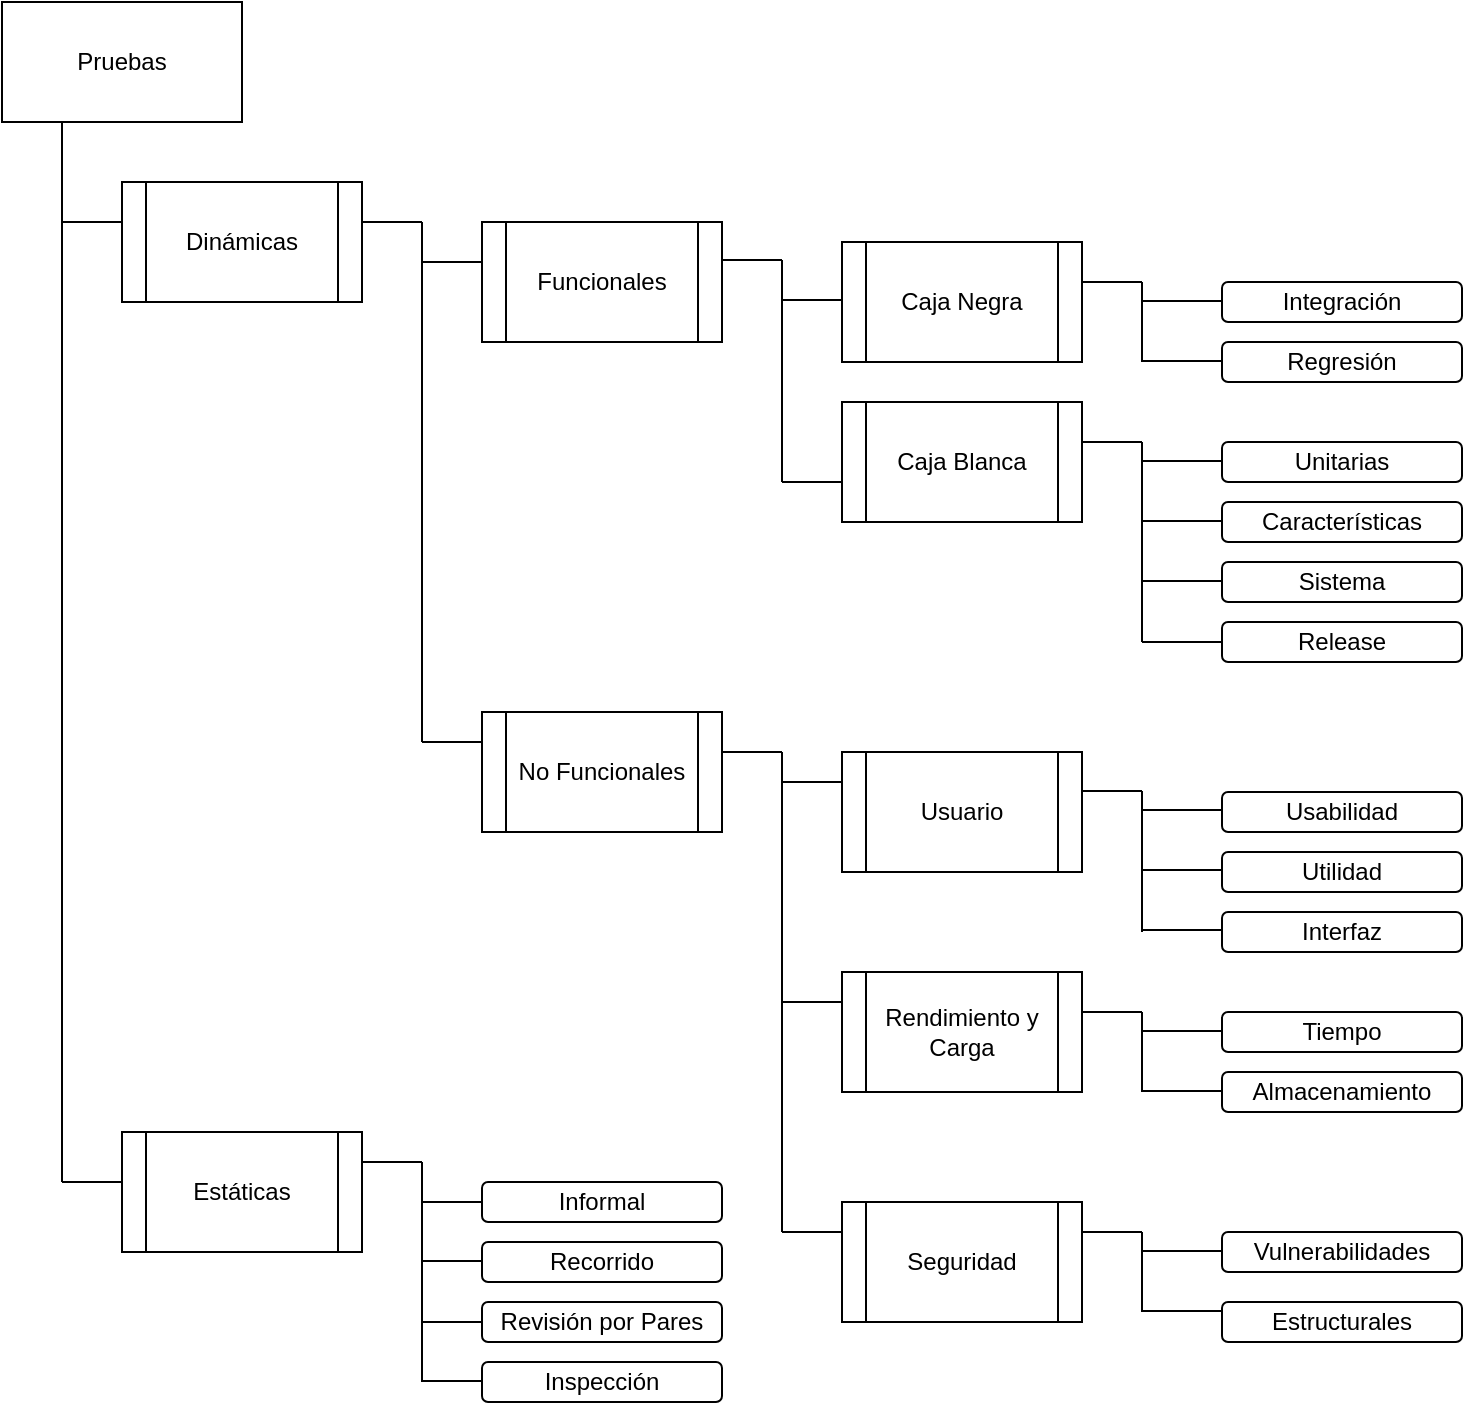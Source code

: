 <mxfile version="13.7.5" type="github">
  <diagram id="ag31TBzWVmehe0swHWCa" name="Page-1">
    <mxGraphModel dx="868" dy="482" grid="1" gridSize="10" guides="1" tooltips="1" connect="1" arrows="1" fold="1" page="1" pageScale="1" pageWidth="827" pageHeight="1169" math="0" shadow="0">
      <root>
        <mxCell id="0" />
        <mxCell id="1" parent="0" />
        <mxCell id="8ToS3XMhVvt4_bzm8dgS-1" value="Pruebas" style="rounded=0;whiteSpace=wrap;html=1;" parent="1" vertex="1">
          <mxGeometry x="70" y="50" width="120" height="60" as="geometry" />
        </mxCell>
        <mxCell id="8ToS3XMhVvt4_bzm8dgS-2" value="Funcionales" style="shape=process;whiteSpace=wrap;html=1;backgroundOutline=1;" parent="1" vertex="1">
          <mxGeometry x="310" y="160" width="120" height="60" as="geometry" />
        </mxCell>
        <mxCell id="8ToS3XMhVvt4_bzm8dgS-3" value="Usuario" style="shape=process;whiteSpace=wrap;html=1;backgroundOutline=1;" parent="1" vertex="1">
          <mxGeometry x="490" y="425" width="120" height="60" as="geometry" />
        </mxCell>
        <mxCell id="8ToS3XMhVvt4_bzm8dgS-4" value="Rendimiento y Carga" style="shape=process;whiteSpace=wrap;html=1;backgroundOutline=1;" parent="1" vertex="1">
          <mxGeometry x="490" y="535" width="120" height="60" as="geometry" />
        </mxCell>
        <mxCell id="8ToS3XMhVvt4_bzm8dgS-5" value="Seguridad" style="shape=process;whiteSpace=wrap;html=1;backgroundOutline=1;" parent="1" vertex="1">
          <mxGeometry x="490" y="650" width="120" height="60" as="geometry" />
        </mxCell>
        <mxCell id="8ToS3XMhVvt4_bzm8dgS-6" value="" style="endArrow=none;html=1;entryX=0.25;entryY=1;entryDx=0;entryDy=0;" parent="1" target="8ToS3XMhVvt4_bzm8dgS-1" edge="1">
          <mxGeometry width="50" height="50" relative="1" as="geometry">
            <mxPoint x="100" y="640" as="sourcePoint" />
            <mxPoint x="440" y="190" as="targetPoint" />
            <Array as="points">
              <mxPoint x="100" y="280" />
            </Array>
          </mxGeometry>
        </mxCell>
        <mxCell id="8ToS3XMhVvt4_bzm8dgS-7" value="" style="endArrow=none;html=1;" parent="1" edge="1">
          <mxGeometry width="50" height="50" relative="1" as="geometry">
            <mxPoint x="280" y="180" as="sourcePoint" />
            <mxPoint x="310" y="180" as="targetPoint" />
          </mxGeometry>
        </mxCell>
        <mxCell id="8ToS3XMhVvt4_bzm8dgS-8" value="" style="endArrow=none;html=1;entryX=0;entryY=0.25;entryDx=0;entryDy=0;" parent="1" target="8ToS3XMhVvt4_bzm8dgS-3" edge="1">
          <mxGeometry width="50" height="50" relative="1" as="geometry">
            <mxPoint x="460" y="440" as="sourcePoint" />
            <mxPoint x="800" y="395" as="targetPoint" />
          </mxGeometry>
        </mxCell>
        <mxCell id="8ToS3XMhVvt4_bzm8dgS-9" value="" style="endArrow=none;html=1;entryX=0;entryY=0.25;entryDx=0;entryDy=0;" parent="1" target="8ToS3XMhVvt4_bzm8dgS-4" edge="1">
          <mxGeometry width="50" height="50" relative="1" as="geometry">
            <mxPoint x="460" y="550" as="sourcePoint" />
            <mxPoint x="800" y="425" as="targetPoint" />
          </mxGeometry>
        </mxCell>
        <mxCell id="8ToS3XMhVvt4_bzm8dgS-10" value="" style="endArrow=none;html=1;entryX=0;entryY=0.25;entryDx=0;entryDy=0;" parent="1" target="8ToS3XMhVvt4_bzm8dgS-5" edge="1">
          <mxGeometry width="50" height="50" relative="1" as="geometry">
            <mxPoint x="460" y="665" as="sourcePoint" />
            <mxPoint x="800" y="460" as="targetPoint" />
          </mxGeometry>
        </mxCell>
        <mxCell id="8ToS3XMhVvt4_bzm8dgS-11" value="Usabilidad" style="rounded=1;whiteSpace=wrap;html=1;" parent="1" vertex="1">
          <mxGeometry x="680" y="445" width="120" height="20" as="geometry" />
        </mxCell>
        <mxCell id="8ToS3XMhVvt4_bzm8dgS-12" value="Utilidad" style="rounded=1;whiteSpace=wrap;html=1;" parent="1" vertex="1">
          <mxGeometry x="680" y="475" width="120" height="20" as="geometry" />
        </mxCell>
        <mxCell id="8ToS3XMhVvt4_bzm8dgS-13" value="Interfaz" style="rounded=1;whiteSpace=wrap;html=1;" parent="1" vertex="1">
          <mxGeometry x="680" y="505" width="120" height="20" as="geometry" />
        </mxCell>
        <mxCell id="8ToS3XMhVvt4_bzm8dgS-14" value="Unitarias" style="rounded=1;whiteSpace=wrap;html=1;" parent="1" vertex="1">
          <mxGeometry x="680" y="270" width="120" height="20" as="geometry" />
        </mxCell>
        <mxCell id="8ToS3XMhVvt4_bzm8dgS-15" value="Características" style="rounded=1;whiteSpace=wrap;html=1;" parent="1" vertex="1">
          <mxGeometry x="680" y="300" width="120" height="20" as="geometry" />
        </mxCell>
        <mxCell id="8ToS3XMhVvt4_bzm8dgS-16" value="Sistema" style="rounded=1;whiteSpace=wrap;html=1;" parent="1" vertex="1">
          <mxGeometry x="680" y="330" width="120" height="20" as="geometry" />
        </mxCell>
        <mxCell id="8ToS3XMhVvt4_bzm8dgS-17" value="Release" style="rounded=1;whiteSpace=wrap;html=1;" parent="1" vertex="1">
          <mxGeometry x="680" y="360" width="120" height="20" as="geometry" />
        </mxCell>
        <mxCell id="8ToS3XMhVvt4_bzm8dgS-20" value="" style="endArrow=none;html=1;" parent="1" edge="1">
          <mxGeometry width="50" height="50" relative="1" as="geometry">
            <mxPoint x="640" y="370" as="sourcePoint" />
            <mxPoint x="640" y="270" as="targetPoint" />
          </mxGeometry>
        </mxCell>
        <mxCell id="8ToS3XMhVvt4_bzm8dgS-21" value="" style="endArrow=none;html=1;entryX=0;entryY=0.5;entryDx=0;entryDy=0;" parent="1" target="8ToS3XMhVvt4_bzm8dgS-17" edge="1">
          <mxGeometry width="50" height="50" relative="1" as="geometry">
            <mxPoint x="640" y="370" as="sourcePoint" />
            <mxPoint x="610" y="360" as="targetPoint" />
          </mxGeometry>
        </mxCell>
        <mxCell id="8ToS3XMhVvt4_bzm8dgS-22" value="" style="endArrow=none;html=1;entryX=0;entryY=0.5;entryDx=0;entryDy=0;" parent="1" edge="1">
          <mxGeometry width="50" height="50" relative="1" as="geometry">
            <mxPoint x="640" y="309.5" as="sourcePoint" />
            <mxPoint x="680" y="309.5" as="targetPoint" />
          </mxGeometry>
        </mxCell>
        <mxCell id="8ToS3XMhVvt4_bzm8dgS-23" value="" style="endArrow=none;html=1;entryX=0;entryY=0.5;entryDx=0;entryDy=0;" parent="1" edge="1">
          <mxGeometry width="50" height="50" relative="1" as="geometry">
            <mxPoint x="640" y="339.5" as="sourcePoint" />
            <mxPoint x="680" y="339.5" as="targetPoint" />
          </mxGeometry>
        </mxCell>
        <mxCell id="8ToS3XMhVvt4_bzm8dgS-24" value="" style="endArrow=none;html=1;entryX=0;entryY=0.5;entryDx=0;entryDy=0;" parent="1" edge="1">
          <mxGeometry width="50" height="50" relative="1" as="geometry">
            <mxPoint x="640" y="279.5" as="sourcePoint" />
            <mxPoint x="680" y="279.5" as="targetPoint" />
          </mxGeometry>
        </mxCell>
        <mxCell id="8ToS3XMhVvt4_bzm8dgS-25" value="" style="endArrow=none;html=1;" parent="1" edge="1">
          <mxGeometry width="50" height="50" relative="1" as="geometry">
            <mxPoint x="610" y="270" as="sourcePoint" />
            <mxPoint x="640" y="270" as="targetPoint" />
          </mxGeometry>
        </mxCell>
        <mxCell id="8ToS3XMhVvt4_bzm8dgS-26" value="" style="endArrow=none;html=1;" parent="1" edge="1">
          <mxGeometry width="50" height="50" relative="1" as="geometry">
            <mxPoint x="640" y="515" as="sourcePoint" />
            <mxPoint x="640" y="444.5" as="targetPoint" />
          </mxGeometry>
        </mxCell>
        <mxCell id="8ToS3XMhVvt4_bzm8dgS-28" value="" style="endArrow=none;html=1;entryX=0;entryY=0.5;entryDx=0;entryDy=0;" parent="1" edge="1">
          <mxGeometry width="50" height="50" relative="1" as="geometry">
            <mxPoint x="640" y="484" as="sourcePoint" />
            <mxPoint x="680" y="484" as="targetPoint" />
          </mxGeometry>
        </mxCell>
        <mxCell id="8ToS3XMhVvt4_bzm8dgS-29" value="" style="endArrow=none;html=1;entryX=0;entryY=0.5;entryDx=0;entryDy=0;" parent="1" edge="1">
          <mxGeometry width="50" height="50" relative="1" as="geometry">
            <mxPoint x="640" y="514" as="sourcePoint" />
            <mxPoint x="680" y="514" as="targetPoint" />
          </mxGeometry>
        </mxCell>
        <mxCell id="8ToS3XMhVvt4_bzm8dgS-30" value="" style="endArrow=none;html=1;entryX=0;entryY=0.5;entryDx=0;entryDy=0;" parent="1" edge="1">
          <mxGeometry width="50" height="50" relative="1" as="geometry">
            <mxPoint x="640" y="454" as="sourcePoint" />
            <mxPoint x="680" y="454" as="targetPoint" />
          </mxGeometry>
        </mxCell>
        <mxCell id="8ToS3XMhVvt4_bzm8dgS-31" value="" style="endArrow=none;html=1;" parent="1" edge="1">
          <mxGeometry width="50" height="50" relative="1" as="geometry">
            <mxPoint x="610" y="444.5" as="sourcePoint" />
            <mxPoint x="640" y="444.5" as="targetPoint" />
          </mxGeometry>
        </mxCell>
        <mxCell id="8ToS3XMhVvt4_bzm8dgS-32" value="" style="endArrow=none;html=1;" parent="1" edge="1">
          <mxGeometry width="50" height="50" relative="1" as="geometry">
            <mxPoint x="640" y="595" as="sourcePoint" />
            <mxPoint x="640" y="555" as="targetPoint" />
          </mxGeometry>
        </mxCell>
        <mxCell id="8ToS3XMhVvt4_bzm8dgS-33" value="" style="endArrow=none;html=1;entryX=0;entryY=0.5;entryDx=0;entryDy=0;" parent="1" edge="1">
          <mxGeometry width="50" height="50" relative="1" as="geometry">
            <mxPoint x="640" y="594.5" as="sourcePoint" />
            <mxPoint x="680" y="594.5" as="targetPoint" />
          </mxGeometry>
        </mxCell>
        <mxCell id="8ToS3XMhVvt4_bzm8dgS-35" value="" style="endArrow=none;html=1;entryX=0;entryY=0.5;entryDx=0;entryDy=0;" parent="1" edge="1">
          <mxGeometry width="50" height="50" relative="1" as="geometry">
            <mxPoint x="640" y="564.5" as="sourcePoint" />
            <mxPoint x="680" y="564.5" as="targetPoint" />
          </mxGeometry>
        </mxCell>
        <mxCell id="8ToS3XMhVvt4_bzm8dgS-36" value="" style="endArrow=none;html=1;" parent="1" edge="1">
          <mxGeometry width="50" height="50" relative="1" as="geometry">
            <mxPoint x="610" y="555" as="sourcePoint" />
            <mxPoint x="640" y="555" as="targetPoint" />
          </mxGeometry>
        </mxCell>
        <mxCell id="8ToS3XMhVvt4_bzm8dgS-37" value="Tiempo" style="rounded=1;whiteSpace=wrap;html=1;" parent="1" vertex="1">
          <mxGeometry x="680" y="555" width="120" height="20" as="geometry" />
        </mxCell>
        <mxCell id="8ToS3XMhVvt4_bzm8dgS-38" value="Almacenamiento" style="rounded=1;whiteSpace=wrap;html=1;" parent="1" vertex="1">
          <mxGeometry x="680" y="585" width="120" height="20" as="geometry" />
        </mxCell>
        <mxCell id="8ToS3XMhVvt4_bzm8dgS-43" value="" style="endArrow=none;html=1;" parent="1" edge="1">
          <mxGeometry width="50" height="50" relative="1" as="geometry">
            <mxPoint x="640" y="705" as="sourcePoint" />
            <mxPoint x="640" y="665" as="targetPoint" />
          </mxGeometry>
        </mxCell>
        <mxCell id="8ToS3XMhVvt4_bzm8dgS-44" value="" style="endArrow=none;html=1;entryX=0;entryY=0.5;entryDx=0;entryDy=0;" parent="1" edge="1">
          <mxGeometry width="50" height="50" relative="1" as="geometry">
            <mxPoint x="640" y="704.5" as="sourcePoint" />
            <mxPoint x="680" y="704.5" as="targetPoint" />
          </mxGeometry>
        </mxCell>
        <mxCell id="8ToS3XMhVvt4_bzm8dgS-46" value="" style="endArrow=none;html=1;entryX=0;entryY=0.5;entryDx=0;entryDy=0;" parent="1" edge="1">
          <mxGeometry width="50" height="50" relative="1" as="geometry">
            <mxPoint x="640" y="674.5" as="sourcePoint" />
            <mxPoint x="680" y="674.5" as="targetPoint" />
          </mxGeometry>
        </mxCell>
        <mxCell id="8ToS3XMhVvt4_bzm8dgS-47" value="" style="endArrow=none;html=1;" parent="1" edge="1">
          <mxGeometry width="50" height="50" relative="1" as="geometry">
            <mxPoint x="610" y="665" as="sourcePoint" />
            <mxPoint x="640" y="665" as="targetPoint" />
          </mxGeometry>
        </mxCell>
        <mxCell id="8ToS3XMhVvt4_bzm8dgS-48" value="Vulnerabilidades" style="rounded=1;whiteSpace=wrap;html=1;" parent="1" vertex="1">
          <mxGeometry x="680" y="665" width="120" height="20" as="geometry" />
        </mxCell>
        <mxCell id="8ToS3XMhVvt4_bzm8dgS-49" value="Estructurales" style="rounded=1;whiteSpace=wrap;html=1;" parent="1" vertex="1">
          <mxGeometry x="680" y="700" width="120" height="20" as="geometry" />
        </mxCell>
        <mxCell id="TCelnB1vP8rf5ZCOM79W-1" value="No Funcionales" style="shape=process;whiteSpace=wrap;html=1;backgroundOutline=1;" vertex="1" parent="1">
          <mxGeometry x="310" y="405" width="120" height="60" as="geometry" />
        </mxCell>
        <mxCell id="TCelnB1vP8rf5ZCOM79W-2" value="" style="endArrow=none;html=1;" edge="1" parent="1">
          <mxGeometry width="50" height="50" relative="1" as="geometry">
            <mxPoint x="430" y="425" as="sourcePoint" />
            <mxPoint x="460" y="425" as="targetPoint" />
          </mxGeometry>
        </mxCell>
        <mxCell id="TCelnB1vP8rf5ZCOM79W-3" value="" style="endArrow=none;html=1;" edge="1" parent="1">
          <mxGeometry width="50" height="50" relative="1" as="geometry">
            <mxPoint x="460" y="665" as="sourcePoint" />
            <mxPoint x="460" y="425" as="targetPoint" />
          </mxGeometry>
        </mxCell>
        <mxCell id="TCelnB1vP8rf5ZCOM79W-4" value="" style="endArrow=none;html=1;" edge="1" parent="1">
          <mxGeometry width="50" height="50" relative="1" as="geometry">
            <mxPoint x="280" y="420" as="sourcePoint" />
            <mxPoint x="310" y="420" as="targetPoint" />
          </mxGeometry>
        </mxCell>
        <mxCell id="TCelnB1vP8rf5ZCOM79W-5" value="Dinámicas" style="shape=process;whiteSpace=wrap;html=1;backgroundOutline=1;" vertex="1" parent="1">
          <mxGeometry x="130" y="140" width="120" height="60" as="geometry" />
        </mxCell>
        <mxCell id="TCelnB1vP8rf5ZCOM79W-6" value="" style="endArrow=none;html=1;" edge="1" parent="1">
          <mxGeometry width="50" height="50" relative="1" as="geometry">
            <mxPoint x="100" y="160" as="sourcePoint" />
            <mxPoint x="130" y="160" as="targetPoint" />
          </mxGeometry>
        </mxCell>
        <mxCell id="TCelnB1vP8rf5ZCOM79W-7" value="" style="endArrow=none;html=1;" edge="1" parent="1">
          <mxGeometry width="50" height="50" relative="1" as="geometry">
            <mxPoint x="280" y="420" as="sourcePoint" />
            <mxPoint x="280" y="160" as="targetPoint" />
          </mxGeometry>
        </mxCell>
        <mxCell id="TCelnB1vP8rf5ZCOM79W-8" value="" style="endArrow=none;html=1;" edge="1" parent="1">
          <mxGeometry width="50" height="50" relative="1" as="geometry">
            <mxPoint x="250" y="160" as="sourcePoint" />
            <mxPoint x="280" y="160" as="targetPoint" />
          </mxGeometry>
        </mxCell>
        <mxCell id="TCelnB1vP8rf5ZCOM79W-9" value="Estáticas" style="shape=process;whiteSpace=wrap;html=1;backgroundOutline=1;" vertex="1" parent="1">
          <mxGeometry x="130" y="615" width="120" height="60" as="geometry" />
        </mxCell>
        <mxCell id="TCelnB1vP8rf5ZCOM79W-10" value="" style="endArrow=none;html=1;" edge="1" parent="1">
          <mxGeometry width="50" height="50" relative="1" as="geometry">
            <mxPoint x="100" y="640" as="sourcePoint" />
            <mxPoint x="130" y="640" as="targetPoint" />
          </mxGeometry>
        </mxCell>
        <mxCell id="TCelnB1vP8rf5ZCOM79W-11" value="" style="endArrow=none;html=1;" edge="1" parent="1">
          <mxGeometry width="50" height="50" relative="1" as="geometry">
            <mxPoint x="280" y="650" as="sourcePoint" />
            <mxPoint x="310" y="650" as="targetPoint" />
          </mxGeometry>
        </mxCell>
        <mxCell id="TCelnB1vP8rf5ZCOM79W-12" value="" style="endArrow=none;html=1;" edge="1" parent="1">
          <mxGeometry width="50" height="50" relative="1" as="geometry">
            <mxPoint x="280" y="679.5" as="sourcePoint" />
            <mxPoint x="310" y="679.5" as="targetPoint" />
          </mxGeometry>
        </mxCell>
        <mxCell id="TCelnB1vP8rf5ZCOM79W-13" value="" style="endArrow=none;html=1;" edge="1" parent="1">
          <mxGeometry width="50" height="50" relative="1" as="geometry">
            <mxPoint x="280" y="740" as="sourcePoint" />
            <mxPoint x="280" y="630" as="targetPoint" />
          </mxGeometry>
        </mxCell>
        <mxCell id="TCelnB1vP8rf5ZCOM79W-14" value="" style="endArrow=none;html=1;" edge="1" parent="1">
          <mxGeometry width="50" height="50" relative="1" as="geometry">
            <mxPoint x="250" y="630" as="sourcePoint" />
            <mxPoint x="280" y="630" as="targetPoint" />
          </mxGeometry>
        </mxCell>
        <mxCell id="TCelnB1vP8rf5ZCOM79W-15" value="Informal" style="rounded=1;whiteSpace=wrap;html=1;" vertex="1" parent="1">
          <mxGeometry x="310" y="640" width="120" height="20" as="geometry" />
        </mxCell>
        <mxCell id="TCelnB1vP8rf5ZCOM79W-16" value="Recorrido" style="rounded=1;whiteSpace=wrap;html=1;" vertex="1" parent="1">
          <mxGeometry x="310" y="670" width="120" height="20" as="geometry" />
        </mxCell>
        <mxCell id="TCelnB1vP8rf5ZCOM79W-17" value="" style="endArrow=none;html=1;" edge="1" parent="1">
          <mxGeometry width="50" height="50" relative="1" as="geometry">
            <mxPoint x="280" y="710" as="sourcePoint" />
            <mxPoint x="310" y="710" as="targetPoint" />
          </mxGeometry>
        </mxCell>
        <mxCell id="TCelnB1vP8rf5ZCOM79W-18" value="" style="endArrow=none;html=1;" edge="1" parent="1">
          <mxGeometry width="50" height="50" relative="1" as="geometry">
            <mxPoint x="280" y="739.5" as="sourcePoint" />
            <mxPoint x="310" y="739.5" as="targetPoint" />
          </mxGeometry>
        </mxCell>
        <mxCell id="TCelnB1vP8rf5ZCOM79W-19" value="Revisión por Pares" style="rounded=1;whiteSpace=wrap;html=1;" vertex="1" parent="1">
          <mxGeometry x="310" y="700" width="120" height="20" as="geometry" />
        </mxCell>
        <mxCell id="TCelnB1vP8rf5ZCOM79W-20" value="Inspección" style="rounded=1;whiteSpace=wrap;html=1;" vertex="1" parent="1">
          <mxGeometry x="310" y="730" width="120" height="20" as="geometry" />
        </mxCell>
        <mxCell id="TCelnB1vP8rf5ZCOM79W-22" value="" style="endArrow=none;html=1;" edge="1" parent="1">
          <mxGeometry width="50" height="50" relative="1" as="geometry">
            <mxPoint x="460" y="199" as="sourcePoint" />
            <mxPoint x="490" y="199" as="targetPoint" />
          </mxGeometry>
        </mxCell>
        <mxCell id="TCelnB1vP8rf5ZCOM79W-23" value="" style="endArrow=none;html=1;" edge="1" parent="1">
          <mxGeometry width="50" height="50" relative="1" as="geometry">
            <mxPoint x="460" y="290" as="sourcePoint" />
            <mxPoint x="490" y="290" as="targetPoint" />
          </mxGeometry>
        </mxCell>
        <mxCell id="TCelnB1vP8rf5ZCOM79W-24" value="" style="endArrow=none;html=1;" edge="1" parent="1">
          <mxGeometry width="50" height="50" relative="1" as="geometry">
            <mxPoint x="460" y="290" as="sourcePoint" />
            <mxPoint x="460" y="179" as="targetPoint" />
          </mxGeometry>
        </mxCell>
        <mxCell id="TCelnB1vP8rf5ZCOM79W-25" value="" style="endArrow=none;html=1;" edge="1" parent="1">
          <mxGeometry width="50" height="50" relative="1" as="geometry">
            <mxPoint x="430" y="179" as="sourcePoint" />
            <mxPoint x="460" y="179" as="targetPoint" />
          </mxGeometry>
        </mxCell>
        <mxCell id="TCelnB1vP8rf5ZCOM79W-27" value="Caja Negra" style="shape=process;whiteSpace=wrap;html=1;backgroundOutline=1;" vertex="1" parent="1">
          <mxGeometry x="490" y="170" width="120" height="60" as="geometry" />
        </mxCell>
        <mxCell id="TCelnB1vP8rf5ZCOM79W-28" value="Caja Blanca" style="shape=process;whiteSpace=wrap;html=1;backgroundOutline=1;" vertex="1" parent="1">
          <mxGeometry x="490" y="250" width="120" height="60" as="geometry" />
        </mxCell>
        <mxCell id="TCelnB1vP8rf5ZCOM79W-29" value="Integración" style="rounded=1;whiteSpace=wrap;html=1;" vertex="1" parent="1">
          <mxGeometry x="680" y="190" width="120" height="20" as="geometry" />
        </mxCell>
        <mxCell id="TCelnB1vP8rf5ZCOM79W-30" value="Regresión" style="rounded=1;whiteSpace=wrap;html=1;" vertex="1" parent="1">
          <mxGeometry x="680" y="220" width="120" height="20" as="geometry" />
        </mxCell>
        <mxCell id="TCelnB1vP8rf5ZCOM79W-33" value="" style="endArrow=none;html=1;" edge="1" parent="1">
          <mxGeometry width="50" height="50" relative="1" as="geometry">
            <mxPoint x="640" y="230" as="sourcePoint" />
            <mxPoint x="640" y="190" as="targetPoint" />
          </mxGeometry>
        </mxCell>
        <mxCell id="TCelnB1vP8rf5ZCOM79W-35" value="" style="endArrow=none;html=1;entryX=0;entryY=0.5;entryDx=0;entryDy=0;" edge="1" parent="1">
          <mxGeometry width="50" height="50" relative="1" as="geometry">
            <mxPoint x="640" y="229.5" as="sourcePoint" />
            <mxPoint x="680" y="229.5" as="targetPoint" />
          </mxGeometry>
        </mxCell>
        <mxCell id="TCelnB1vP8rf5ZCOM79W-37" value="" style="endArrow=none;html=1;entryX=0;entryY=0.5;entryDx=0;entryDy=0;" edge="1" parent="1">
          <mxGeometry width="50" height="50" relative="1" as="geometry">
            <mxPoint x="640" y="199.5" as="sourcePoint" />
            <mxPoint x="680" y="199.5" as="targetPoint" />
          </mxGeometry>
        </mxCell>
        <mxCell id="TCelnB1vP8rf5ZCOM79W-38" value="" style="endArrow=none;html=1;" edge="1" parent="1">
          <mxGeometry width="50" height="50" relative="1" as="geometry">
            <mxPoint x="610" y="190" as="sourcePoint" />
            <mxPoint x="640" y="190" as="targetPoint" />
          </mxGeometry>
        </mxCell>
      </root>
    </mxGraphModel>
  </diagram>
</mxfile>
